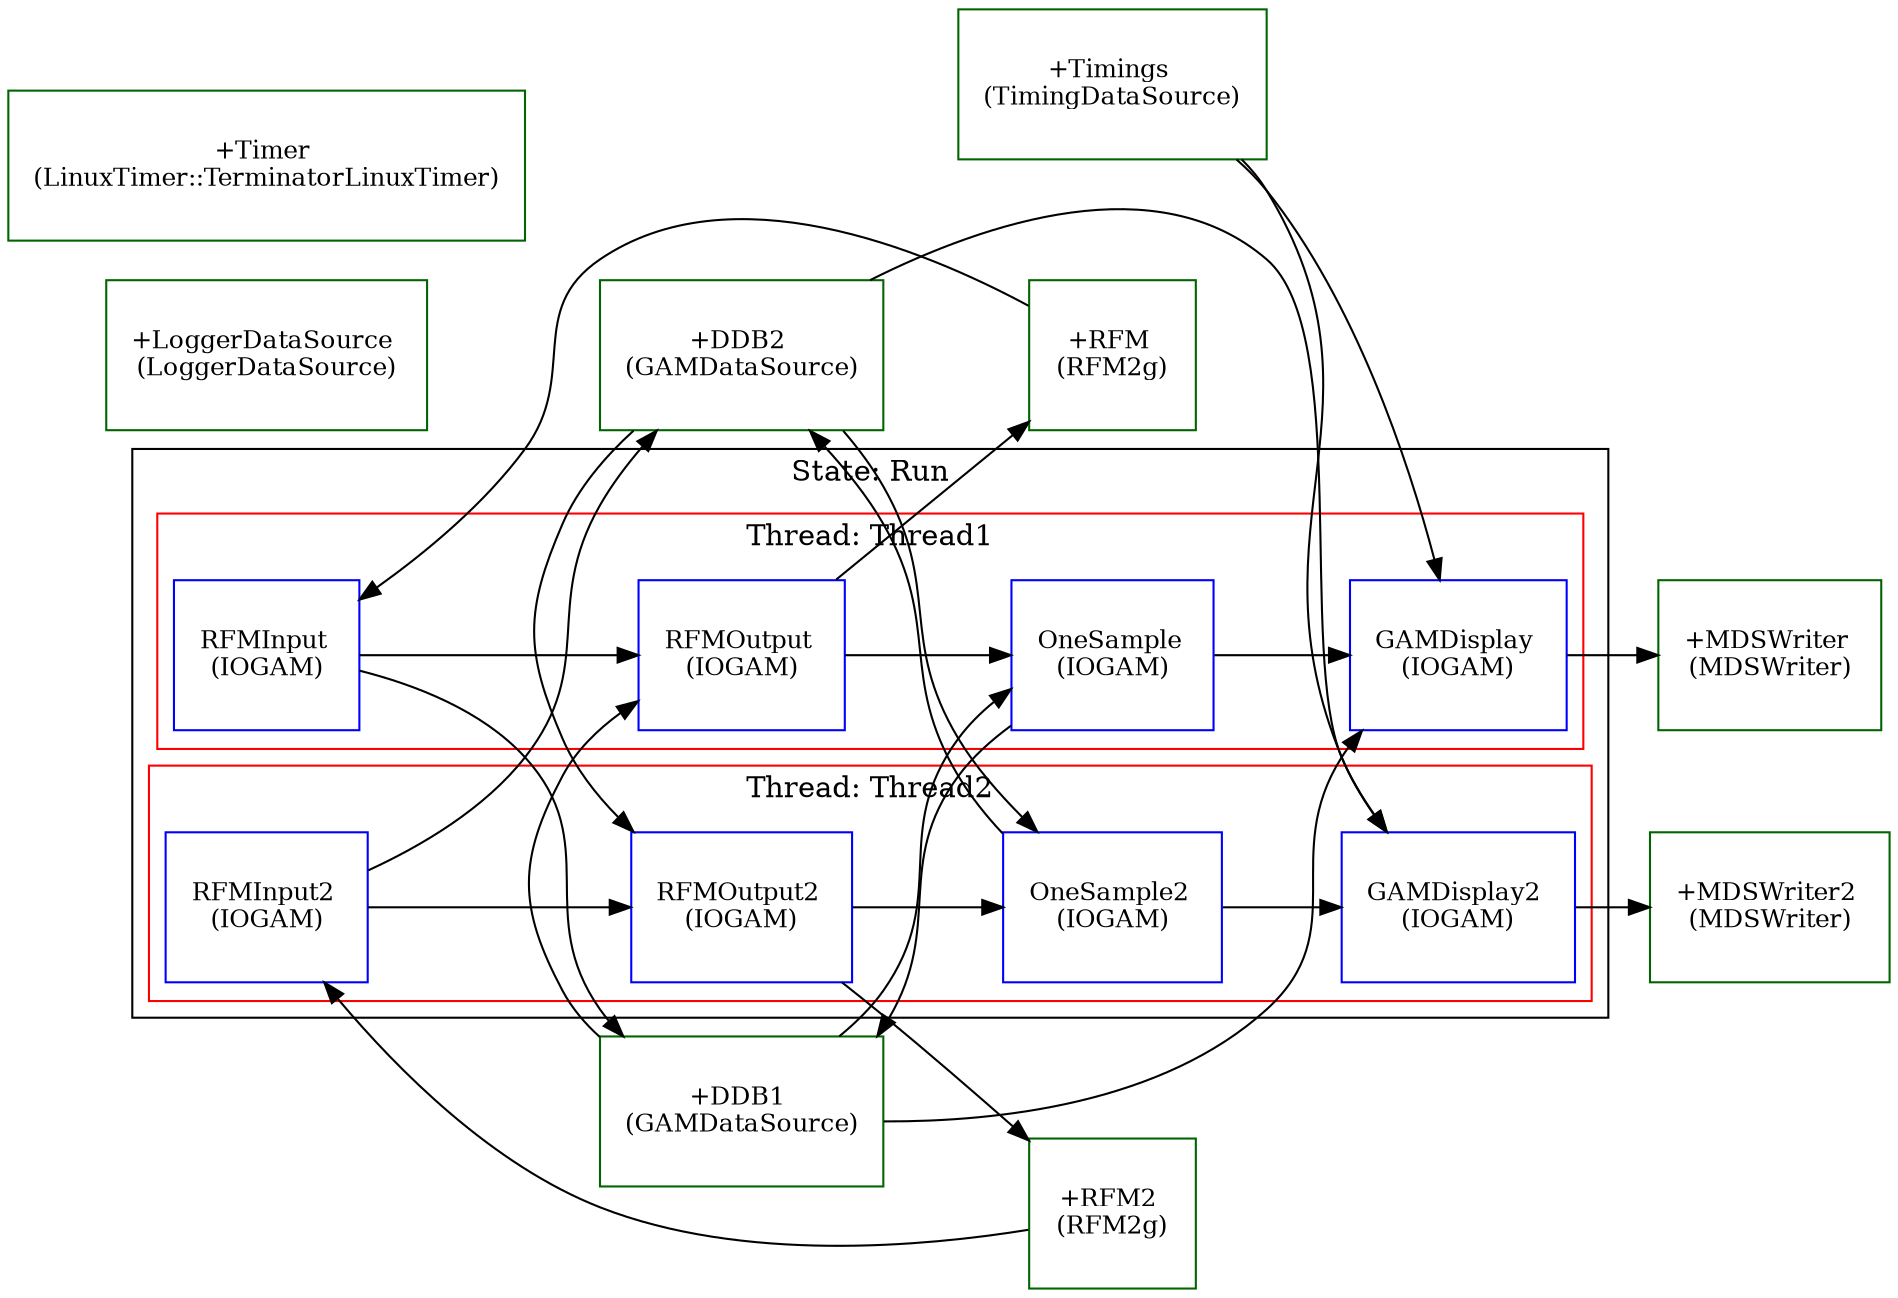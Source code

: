 digraph G {
rankdir=LR
concentrate=true
"Run.Thread1.RFMInput" [shape=record, style=filled, fillcolor=white, color=blue,label=<<TABLE border="0" cellborder="0"><TR><TD width="60" height="60"><font point-size="12">RFMInput <BR/>(IOGAM)</font></TD></TR></TABLE>>]
"Run.Thread1.RFMOutput" [shape=record, style=filled, fillcolor=white, color=blue,label=<<TABLE border="0" cellborder="0"><TR><TD width="60" height="60"><font point-size="12">RFMOutput <BR/>(IOGAM)</font></TD></TR></TABLE>>]
"Run.Thread1.OneSample" [shape=record, style=filled, fillcolor=white, color=blue,label=<<TABLE border="0" cellborder="0"><TR><TD width="60" height="60"><font point-size="12">OneSample <BR/>(IOGAM)</font></TD></TR></TABLE>>]
"Run.Thread1.GAMDisplay" [shape=record, style=filled, fillcolor=white, color=blue,label=<<TABLE border="0" cellborder="0"><TR><TD width="60" height="60"><font point-size="12">GAMDisplay <BR/>(IOGAM)</font></TD></TR></TABLE>>]
"Run.Thread2.RFMInput2" [shape=record, style=filled, fillcolor=white, color=blue,label=<<TABLE border="0" cellborder="0"><TR><TD width="60" height="60"><font point-size="12">RFMInput2 <BR/>(IOGAM)</font></TD></TR></TABLE>>]
"Run.Thread2.RFMOutput2" [shape=record, style=filled, fillcolor=white, color=blue,label=<<TABLE border="0" cellborder="0"><TR><TD width="60" height="60"><font point-size="12">RFMOutput2 <BR/>(IOGAM)</font></TD></TR></TABLE>>]
"Run.Thread2.OneSample2" [shape=record, style=filled, fillcolor=white, color=blue,label=<<TABLE border="0" cellborder="0"><TR><TD width="60" height="60"><font point-size="12">OneSample2 <BR/>(IOGAM)</font></TD></TR></TABLE>>]
"Run.Thread2.GAMDisplay2" [shape=record, style=filled, fillcolor=white, color=blue,label=<<TABLE border="0" cellborder="0"><TR><TD width="60" height="60"><font point-size="12">GAMDisplay2 <BR/>(IOGAM)</font></TD></TR></TABLE>>]
subgraph cluster_Run {
label = "State: Run"
subgraph cluster_Run_Thread1 {
label = "Thread: Thread1"
color= "red"
"Run.Thread1.RFMInput"->"Run.Thread1.RFMOutput"->"Run.Thread1.OneSample"->"Run.Thread1.GAMDisplay"
}
subgraph cluster_Run_Thread2 {
label = "Thread: Thread2"
color= "red"
"Run.Thread2.RFMInput2"->"Run.Thread2.RFMOutput2"->"Run.Thread2.OneSample2"->"Run.Thread2.GAMDisplay2"
}
}
"+DDB1" [shape=record, style=filled, fillcolor=white, color=darkgreen,label=<<TABLE border="0" cellborder="0"><TR><TD width="60" height="60"><font point-size="12">+DDB1 <BR/>(GAMDataSource)</font></TD></TR></TABLE>>]
"+DDB2" [shape=record, style=filled, fillcolor=white, color=darkgreen,label=<<TABLE border="0" cellborder="0"><TR><TD width="60" height="60"><font point-size="12">+DDB2 <BR/>(GAMDataSource)</font></TD></TR></TABLE>>]
"+LoggerDataSource" [shape=record, style=filled, fillcolor=white, color=darkgreen,label=<<TABLE border="0" cellborder="0"><TR><TD width="60" height="60"><font point-size="12">+LoggerDataSource <BR/>(LoggerDataSource)</font></TD></TR></TABLE>>]
"+Timings" [shape=record, style=filled, fillcolor=white, color=darkgreen,label=<<TABLE border="0" cellborder="0"><TR><TD width="60" height="60"><font point-size="12">+Timings <BR/>(TimingDataSource)</font></TD></TR></TABLE>>]
"+RFM" [shape=record, style=filled, fillcolor=white, color=darkgreen,label=<<TABLE border="0" cellborder="0"><TR><TD width="60" height="60"><font point-size="12">+RFM <BR/>(RFM2g)</font></TD></TR></TABLE>>]
"+RFM2" [shape=record, style=filled, fillcolor=white, color=darkgreen,label=<<TABLE border="0" cellborder="0"><TR><TD width="60" height="60"><font point-size="12">+RFM2 <BR/>(RFM2g)</font></TD></TR></TABLE>>]
"+MDSWriter" [shape=record, style=filled, fillcolor=white, color=darkgreen,label=<<TABLE border="0" cellborder="0"><TR><TD width="60" height="60"><font point-size="12">+MDSWriter <BR/>(MDSWriter)</font></TD></TR></TABLE>>]
"+MDSWriter2" [shape=record, style=filled, fillcolor=white, color=darkgreen,label=<<TABLE border="0" cellborder="0"><TR><TD width="60" height="60"><font point-size="12">+MDSWriter2 <BR/>(MDSWriter)</font></TD></TR></TABLE>>]
"+Timer" [shape=record, style=filled, fillcolor=white, color=darkgreen,label=<<TABLE border="0" cellborder="0"><TR><TD width="60" height="60"><font point-size="12">+Timer <BR/>(LinuxTimer::TerminatorLinuxTimer)</font></TD></TR></TABLE>>]
"+RFM"->"Run.Thread1.RFMInput"
"Run.Thread1.RFMInput"->"+DDB1"
"+DDB1"->"Run.Thread1.RFMOutput"
"Run.Thread1.RFMOutput"->"+RFM"
"+DDB1"->"Run.Thread1.OneSample"
"Run.Thread1.OneSample"->"+DDB1"
"+DDB1"->"Run.Thread1.GAMDisplay"
"+Timings"->"Run.Thread1.GAMDisplay"
"Run.Thread1.GAMDisplay"->"+MDSWriter"
"+RFM2"->"Run.Thread2.RFMInput2"
"Run.Thread2.RFMInput2"->"+DDB2"
"+DDB2"->"Run.Thread2.RFMOutput2"
"Run.Thread2.RFMOutput2"->"+RFM2"
"+DDB2"->"Run.Thread2.OneSample2"
"Run.Thread2.OneSample2"->"+DDB2"
"+DDB2"->"Run.Thread2.GAMDisplay2"
"+Timings"->"Run.Thread2.GAMDisplay2"
"Run.Thread2.GAMDisplay2"->"+MDSWriter2"
}

